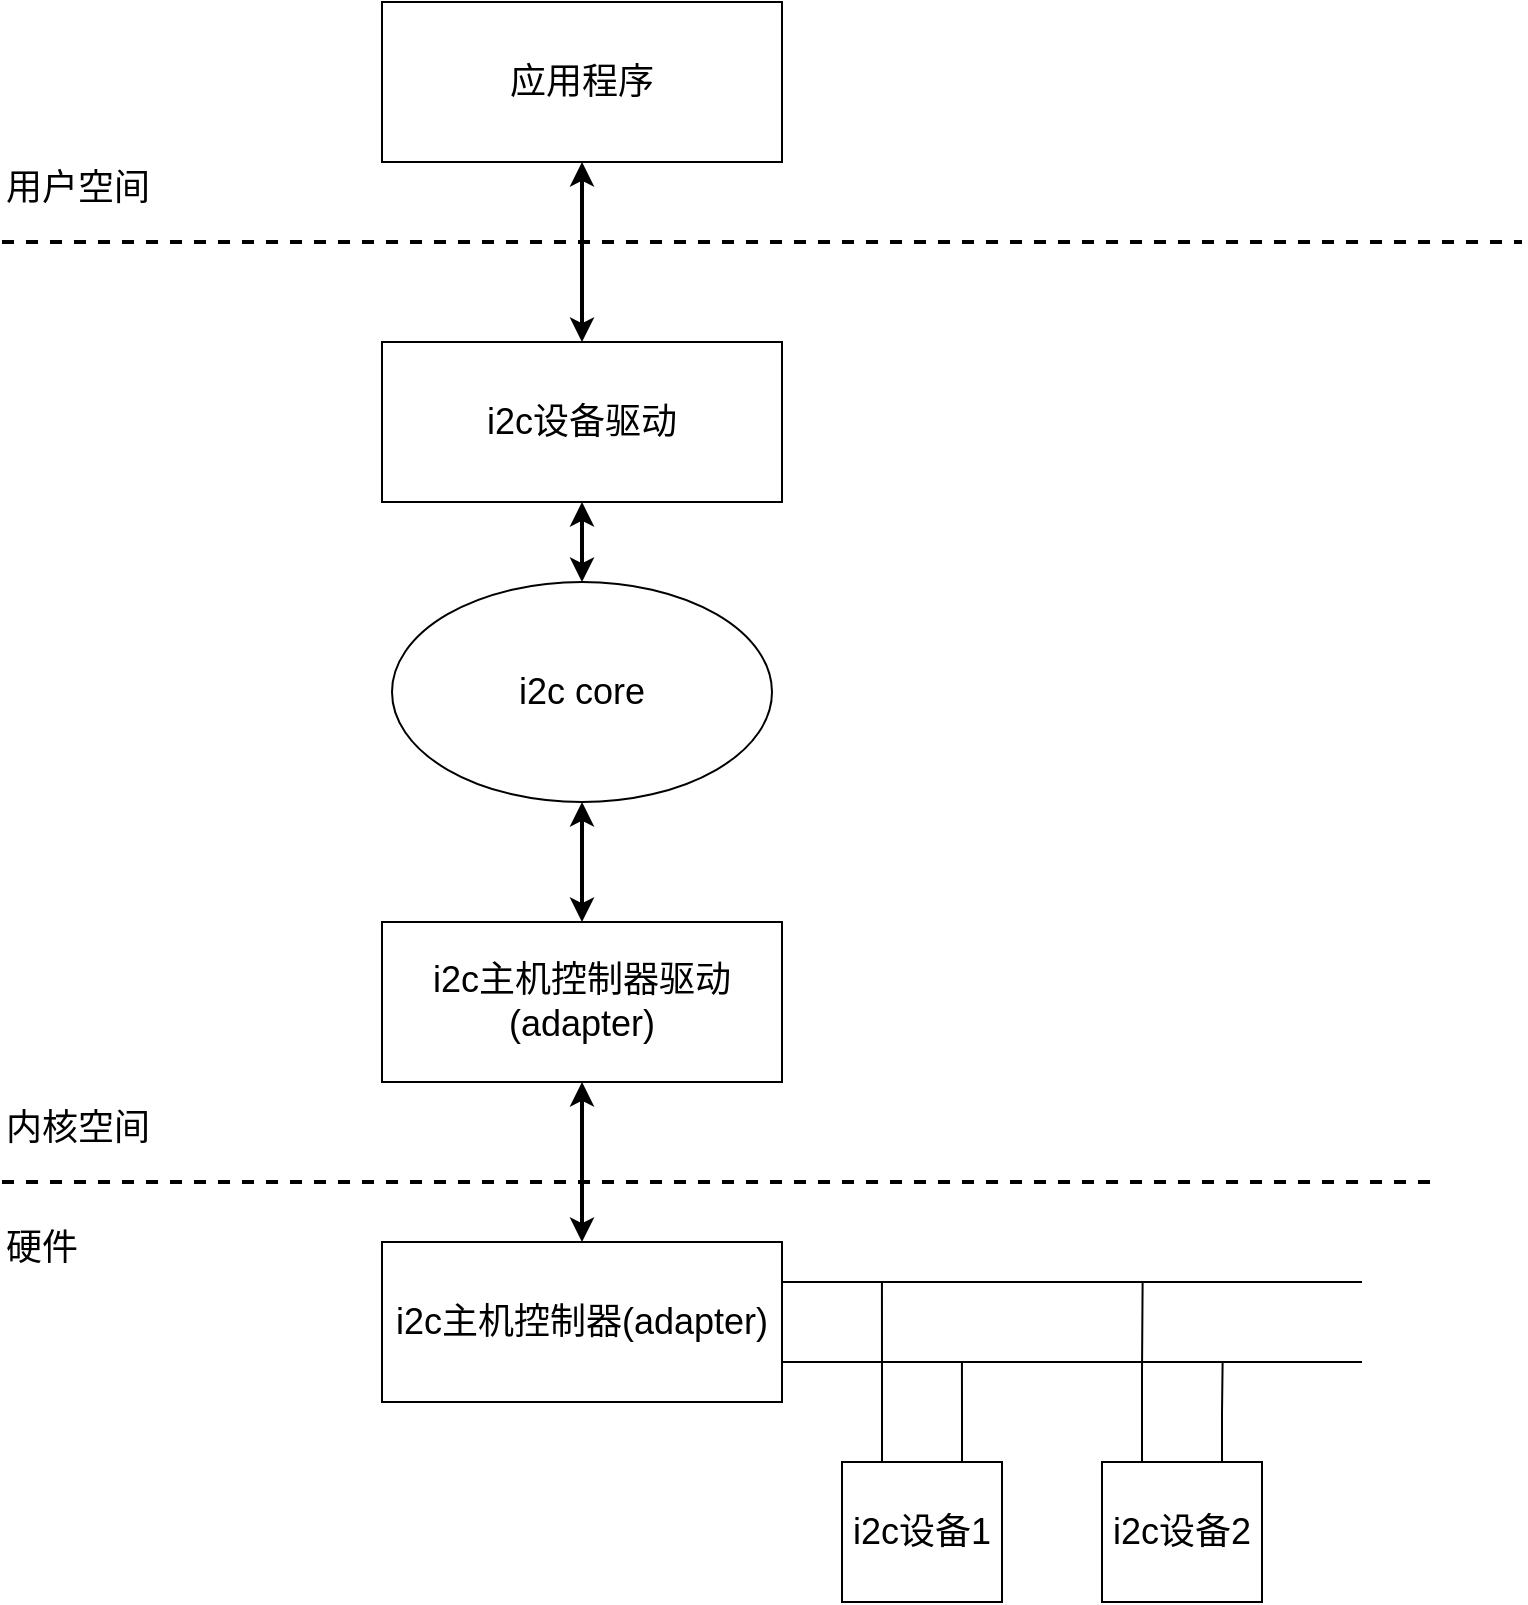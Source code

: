 <mxfile version="12.2.2" type="device" pages="1"><diagram id="pKdIdgtC7YJqtFuwn7Qm" name="Page-1"><mxGraphModel dx="1531" dy="1133" grid="1" gridSize="10" guides="1" tooltips="1" connect="1" arrows="1" fold="1" page="1" pageScale="1" pageWidth="827" pageHeight="1169" math="0" shadow="0"><root><mxCell id="0"/><mxCell id="1" parent="0"/><mxCell id="qGqqJoaU7jUPyUFxQXLj-1" style="edgeStyle=orthogonalEdgeStyle;rounded=0;orthogonalLoop=1;jettySize=auto;html=1;entryX=0.5;entryY=0;entryDx=0;entryDy=0;endArrow=classic;endFill=1;startArrow=classic;startFill=1;strokeWidth=2;" edge="1" parent="1" source="qGqqJoaU7jUPyUFxQXLj-2" target="qGqqJoaU7jUPyUFxQXLj-4"><mxGeometry relative="1" as="geometry"/></mxCell><mxCell id="qGqqJoaU7jUPyUFxQXLj-2" value="&lt;font style=&quot;font-size: 18px&quot;&gt;应用程序&lt;/font&gt;" style="rounded=0;whiteSpace=wrap;html=1;" vertex="1" parent="1"><mxGeometry x="390" y="690" width="200" height="80" as="geometry"/></mxCell><mxCell id="qGqqJoaU7jUPyUFxQXLj-3" value="" style="endArrow=none;html=1;dashed=1;strokeWidth=2;" edge="1" parent="1"><mxGeometry width="50" height="50" relative="1" as="geometry"><mxPoint x="200.0" y="810" as="sourcePoint"/><mxPoint x="960" y="810" as="targetPoint"/></mxGeometry></mxCell><mxCell id="qGqqJoaU7jUPyUFxQXLj-4" value="&lt;font style=&quot;font-size: 18px&quot;&gt;i2c设备驱动&lt;/font&gt;" style="rounded=0;whiteSpace=wrap;html=1;" vertex="1" parent="1"><mxGeometry x="390" y="860" width="200" height="80" as="geometry"/></mxCell><mxCell id="qGqqJoaU7jUPyUFxQXLj-5" style="edgeStyle=orthogonalEdgeStyle;rounded=0;orthogonalLoop=1;jettySize=auto;html=1;exitX=0.5;exitY=0;exitDx=0;exitDy=0;entryX=0.5;entryY=1;entryDx=0;entryDy=0;startArrow=classic;startFill=1;endArrow=classic;endFill=1;strokeWidth=2;" edge="1" parent="1" source="qGqqJoaU7jUPyUFxQXLj-7" target="qGqqJoaU7jUPyUFxQXLj-4"><mxGeometry relative="1" as="geometry"/></mxCell><mxCell id="qGqqJoaU7jUPyUFxQXLj-6" value="" style="edgeStyle=orthogonalEdgeStyle;rounded=0;orthogonalLoop=1;jettySize=auto;html=1;startArrow=classic;startFill=1;endArrow=classic;endFill=1;strokeWidth=2;" edge="1" parent="1" source="qGqqJoaU7jUPyUFxQXLj-7" target="qGqqJoaU7jUPyUFxQXLj-9"><mxGeometry relative="1" as="geometry"/></mxCell><mxCell id="qGqqJoaU7jUPyUFxQXLj-7" value="&lt;font style=&quot;font-size: 18px&quot;&gt;i2c core&lt;/font&gt;" style="ellipse;whiteSpace=wrap;html=1;" vertex="1" parent="1"><mxGeometry x="395" y="980" width="190" height="110" as="geometry"/></mxCell><mxCell id="qGqqJoaU7jUPyUFxQXLj-8" style="edgeStyle=orthogonalEdgeStyle;rounded=0;orthogonalLoop=1;jettySize=auto;html=1;exitX=0.5;exitY=1;exitDx=0;exitDy=0;startArrow=classic;startFill=1;endArrow=classic;endFill=1;strokeWidth=2;" edge="1" parent="1" source="qGqqJoaU7jUPyUFxQXLj-9" target="qGqqJoaU7jUPyUFxQXLj-13"><mxGeometry relative="1" as="geometry"/></mxCell><mxCell id="qGqqJoaU7jUPyUFxQXLj-9" value="&lt;font style=&quot;font-size: 18px&quot;&gt;i2c主机控制器驱动(adapter)&lt;/font&gt;" style="rounded=0;whiteSpace=wrap;html=1;" vertex="1" parent="1"><mxGeometry x="390" y="1150" width="200" height="80" as="geometry"/></mxCell><mxCell id="qGqqJoaU7jUPyUFxQXLj-10" value="" style="endArrow=none;html=1;dashed=1;strokeWidth=2;" edge="1" parent="1"><mxGeometry width="50" height="50" relative="1" as="geometry"><mxPoint x="200.0" y="1280" as="sourcePoint"/><mxPoint x="920" y="1280" as="targetPoint"/></mxGeometry></mxCell><mxCell id="qGqqJoaU7jUPyUFxQXLj-11" style="edgeStyle=orthogonalEdgeStyle;rounded=0;orthogonalLoop=1;jettySize=auto;html=1;exitX=1;exitY=0.25;exitDx=0;exitDy=0;endArrow=none;endFill=0;" edge="1" parent="1" source="qGqqJoaU7jUPyUFxQXLj-13"><mxGeometry relative="1" as="geometry"><mxPoint x="880" y="1330" as="targetPoint"/></mxGeometry></mxCell><mxCell id="qGqqJoaU7jUPyUFxQXLj-12" style="edgeStyle=orthogonalEdgeStyle;rounded=0;orthogonalLoop=1;jettySize=auto;html=1;exitX=1;exitY=0.75;exitDx=0;exitDy=0;endArrow=none;endFill=0;" edge="1" parent="1" source="qGqqJoaU7jUPyUFxQXLj-13"><mxGeometry relative="1" as="geometry"><mxPoint x="880" y="1370" as="targetPoint"/></mxGeometry></mxCell><mxCell id="qGqqJoaU7jUPyUFxQXLj-13" value="&lt;font style=&quot;font-size: 18px&quot;&gt;i2c主机控制器(adapter)&lt;/font&gt;" style="rounded=0;whiteSpace=wrap;html=1;" vertex="1" parent="1"><mxGeometry x="390" y="1310" width="200" height="80" as="geometry"/></mxCell><mxCell id="qGqqJoaU7jUPyUFxQXLj-14" style="edgeStyle=orthogonalEdgeStyle;rounded=0;orthogonalLoop=1;jettySize=auto;html=1;exitX=0.25;exitY=0;exitDx=0;exitDy=0;endArrow=none;endFill=0;" edge="1" parent="1" source="qGqqJoaU7jUPyUFxQXLj-16"><mxGeometry relative="1" as="geometry"><mxPoint x="639.966" y="1330" as="targetPoint"/></mxGeometry></mxCell><mxCell id="qGqqJoaU7jUPyUFxQXLj-15" style="edgeStyle=orthogonalEdgeStyle;rounded=0;orthogonalLoop=1;jettySize=auto;html=1;exitX=0.75;exitY=0;exitDx=0;exitDy=0;endArrow=none;endFill=0;" edge="1" parent="1" source="qGqqJoaU7jUPyUFxQXLj-16"><mxGeometry relative="1" as="geometry"><mxPoint x="679.966" y="1370" as="targetPoint"/></mxGeometry></mxCell><mxCell id="qGqqJoaU7jUPyUFxQXLj-16" value="&lt;font style=&quot;font-size: 18px&quot;&gt;i2c设备1&lt;/font&gt;" style="rounded=0;whiteSpace=wrap;html=1;" vertex="1" parent="1"><mxGeometry x="620" y="1420" width="80" height="70" as="geometry"/></mxCell><mxCell id="qGqqJoaU7jUPyUFxQXLj-17" style="edgeStyle=orthogonalEdgeStyle;rounded=0;orthogonalLoop=1;jettySize=auto;html=1;exitX=0.25;exitY=0;exitDx=0;exitDy=0;endArrow=none;endFill=0;" edge="1" parent="1" source="qGqqJoaU7jUPyUFxQXLj-19"><mxGeometry relative="1" as="geometry"><mxPoint x="770.31" y="1330" as="targetPoint"/></mxGeometry></mxCell><mxCell id="qGqqJoaU7jUPyUFxQXLj-18" style="edgeStyle=orthogonalEdgeStyle;rounded=0;orthogonalLoop=1;jettySize=auto;html=1;exitX=0.75;exitY=0;exitDx=0;exitDy=0;endArrow=none;endFill=0;" edge="1" parent="1" source="qGqqJoaU7jUPyUFxQXLj-19"><mxGeometry relative="1" as="geometry"><mxPoint x="810.31" y="1370" as="targetPoint"/></mxGeometry></mxCell><mxCell id="qGqqJoaU7jUPyUFxQXLj-19" value="&lt;font style=&quot;font-size: 18px&quot;&gt;i2c设备2&lt;/font&gt;" style="rounded=0;whiteSpace=wrap;html=1;" vertex="1" parent="1"><mxGeometry x="750" y="1420" width="80" height="70" as="geometry"/></mxCell><mxCell id="qGqqJoaU7jUPyUFxQXLj-20" value="&lt;font style=&quot;font-size: 18px&quot;&gt;用户空间&lt;/font&gt;" style="text;html=1;resizable=0;points=[];autosize=1;align=left;verticalAlign=top;spacingTop=-4;" vertex="1" parent="1"><mxGeometry x="200" y="770" width="90" height="20" as="geometry"/></mxCell><mxCell id="qGqqJoaU7jUPyUFxQXLj-21" value="&lt;font style=&quot;font-size: 18px&quot;&gt;内核空间&lt;/font&gt;" style="text;html=1;resizable=0;points=[];autosize=1;align=left;verticalAlign=top;spacingTop=-4;" vertex="1" parent="1"><mxGeometry x="200" y="1240" width="90" height="20" as="geometry"/></mxCell><mxCell id="qGqqJoaU7jUPyUFxQXLj-22" value="&lt;font style=&quot;font-size: 18px&quot;&gt;硬件&lt;/font&gt;" style="text;html=1;resizable=0;points=[];autosize=1;align=left;verticalAlign=top;spacingTop=-4;" vertex="1" parent="1"><mxGeometry x="200" y="1300" width="50" height="20" as="geometry"/></mxCell></root></mxGraphModel></diagram></mxfile>